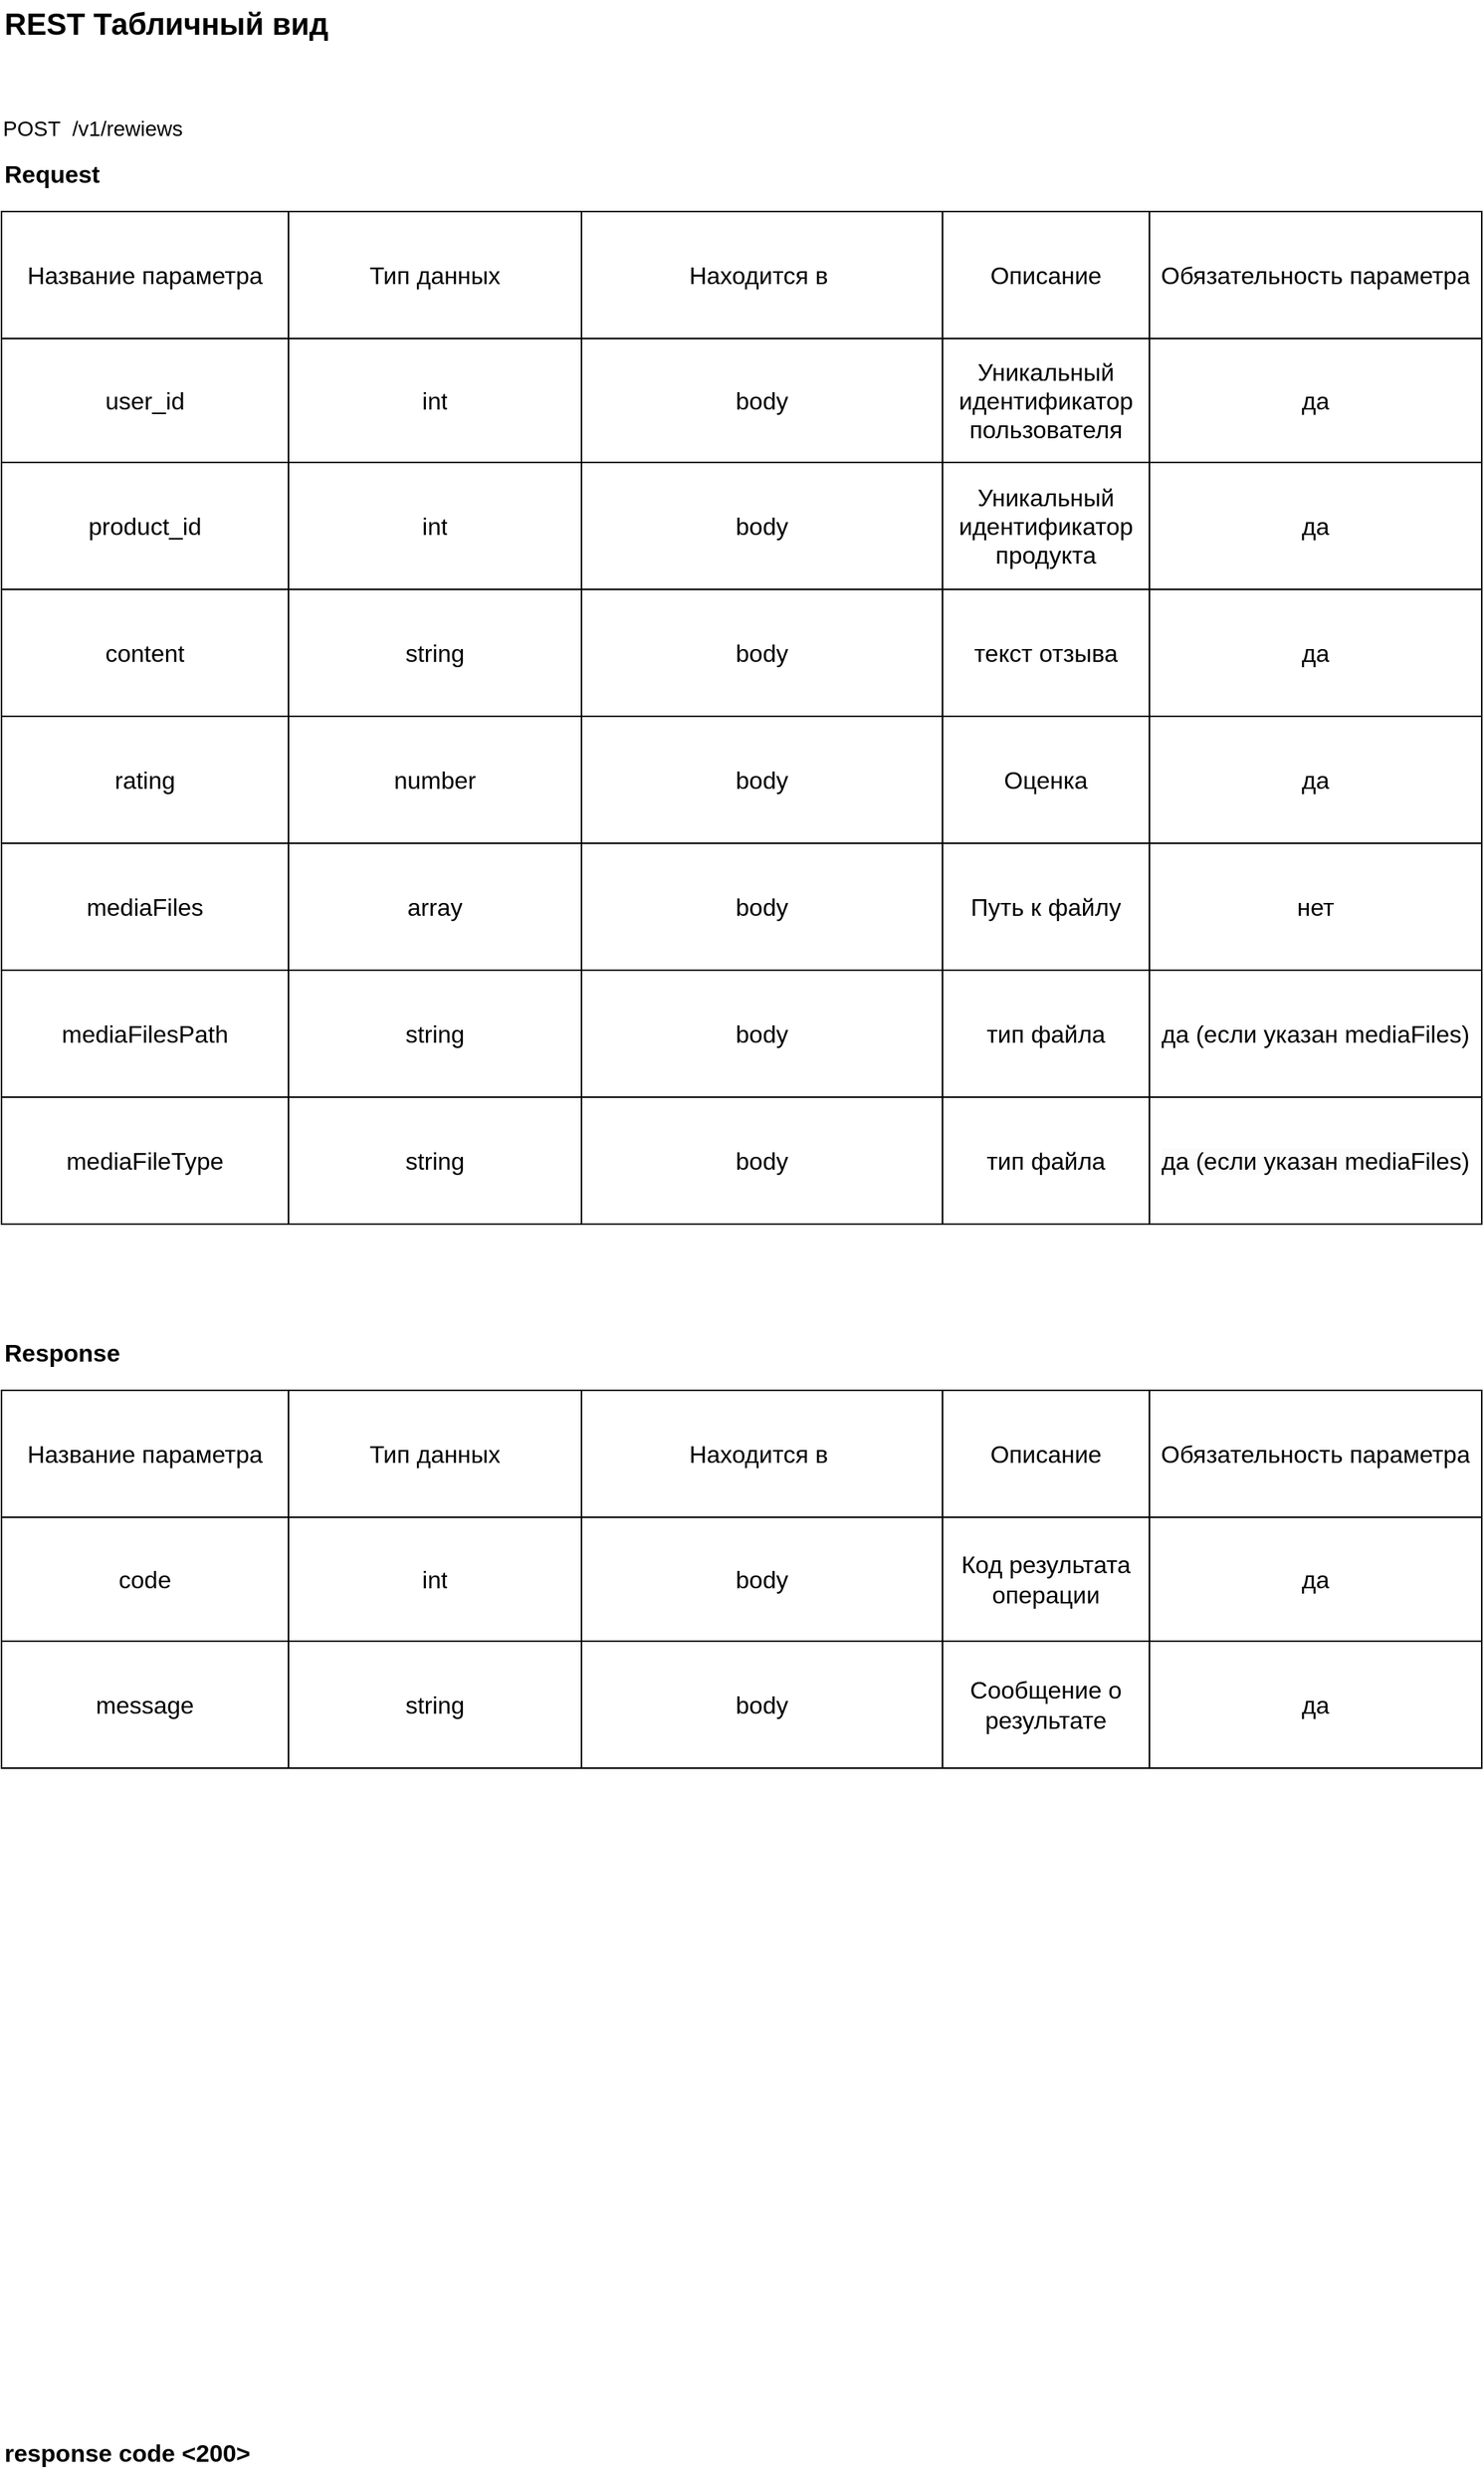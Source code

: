 <mxfile version="26.0.6">
  <diagram name="Страница — 1" id="tNNLRbdRU1-yw3U8HABj">
    <mxGraphModel dx="940" dy="615" grid="1" gridSize="10" guides="1" tooltips="1" connect="1" arrows="1" fold="1" page="1" pageScale="1" pageWidth="827" pageHeight="1169" math="0" shadow="0">
      <root>
        <mxCell id="0" />
        <mxCell id="1" parent="0" />
        <mxCell id="pe7p5TZE8axGEIk3h3hU-14" value="" style="shape=table;startSize=0;container=1;collapsible=0;childLayout=tableLayout;fontSize=16;" parent="1" vertex="1">
          <mxGeometry x="121" y="220" width="980" height="670" as="geometry" />
        </mxCell>
        <mxCell id="pe7p5TZE8axGEIk3h3hU-33" style="shape=tableRow;horizontal=0;startSize=0;swimlaneHead=0;swimlaneBody=0;strokeColor=inherit;top=0;left=0;bottom=0;right=0;collapsible=0;dropTarget=0;fillColor=none;points=[[0,0.5],[1,0.5]];portConstraint=eastwest;fontSize=16;" parent="pe7p5TZE8axGEIk3h3hU-14" vertex="1">
          <mxGeometry width="980" height="84" as="geometry" />
        </mxCell>
        <mxCell id="pe7p5TZE8axGEIk3h3hU-34" value="Название параметра" style="shape=partialRectangle;html=1;whiteSpace=wrap;connectable=0;strokeColor=inherit;overflow=hidden;fillColor=none;top=0;left=0;bottom=0;right=0;pointerEvents=1;fontSize=16;" parent="pe7p5TZE8axGEIk3h3hU-33" vertex="1">
          <mxGeometry width="190" height="84" as="geometry">
            <mxRectangle width="190" height="84" as="alternateBounds" />
          </mxGeometry>
        </mxCell>
        <mxCell id="pe7p5TZE8axGEIk3h3hU-35" value="Тип данных" style="shape=partialRectangle;html=1;whiteSpace=wrap;connectable=0;strokeColor=inherit;overflow=hidden;fillColor=none;top=0;left=0;bottom=0;right=0;pointerEvents=1;fontSize=16;" parent="pe7p5TZE8axGEIk3h3hU-33" vertex="1">
          <mxGeometry x="190" width="194" height="84" as="geometry">
            <mxRectangle width="194" height="84" as="alternateBounds" />
          </mxGeometry>
        </mxCell>
        <mxCell id="pe7p5TZE8axGEIk3h3hU-36" value="Находится в&amp;nbsp;" style="shape=partialRectangle;html=1;whiteSpace=wrap;connectable=0;strokeColor=inherit;overflow=hidden;fillColor=none;top=0;left=0;bottom=0;right=0;pointerEvents=1;fontSize=16;" parent="pe7p5TZE8axGEIk3h3hU-33" vertex="1">
          <mxGeometry x="384" width="239" height="84" as="geometry">
            <mxRectangle width="239" height="84" as="alternateBounds" />
          </mxGeometry>
        </mxCell>
        <mxCell id="pe7p5TZE8axGEIk3h3hU-37" value="Описание" style="shape=partialRectangle;html=1;whiteSpace=wrap;connectable=0;strokeColor=inherit;overflow=hidden;fillColor=none;top=0;left=0;bottom=0;right=0;pointerEvents=1;fontSize=16;" parent="pe7p5TZE8axGEIk3h3hU-33" vertex="1">
          <mxGeometry x="623" width="137" height="84" as="geometry">
            <mxRectangle width="137" height="84" as="alternateBounds" />
          </mxGeometry>
        </mxCell>
        <mxCell id="pe7p5TZE8axGEIk3h3hU-38" value="Обязательность параметра" style="shape=partialRectangle;html=1;whiteSpace=wrap;connectable=0;strokeColor=inherit;overflow=hidden;fillColor=none;top=0;left=0;bottom=0;right=0;pointerEvents=1;fontSize=16;" parent="pe7p5TZE8axGEIk3h3hU-33" vertex="1">
          <mxGeometry x="760" width="220" height="84" as="geometry">
            <mxRectangle width="220" height="84" as="alternateBounds" />
          </mxGeometry>
        </mxCell>
        <mxCell id="pe7p5TZE8axGEIk3h3hU-15" value="" style="shape=tableRow;horizontal=0;startSize=0;swimlaneHead=0;swimlaneBody=0;strokeColor=inherit;top=0;left=0;bottom=0;right=0;collapsible=0;dropTarget=0;fillColor=none;points=[[0,0.5],[1,0.5]];portConstraint=eastwest;fontSize=16;" parent="pe7p5TZE8axGEIk3h3hU-14" vertex="1">
          <mxGeometry y="84" width="980" height="82" as="geometry" />
        </mxCell>
        <mxCell id="pe7p5TZE8axGEIk3h3hU-16" value="user_id" style="shape=partialRectangle;html=1;whiteSpace=wrap;connectable=0;strokeColor=inherit;overflow=hidden;fillColor=none;top=0;left=0;bottom=0;right=0;pointerEvents=1;fontSize=16;" parent="pe7p5TZE8axGEIk3h3hU-15" vertex="1">
          <mxGeometry width="190" height="82" as="geometry">
            <mxRectangle width="190" height="82" as="alternateBounds" />
          </mxGeometry>
        </mxCell>
        <mxCell id="pe7p5TZE8axGEIk3h3hU-17" value="int" style="shape=partialRectangle;html=1;whiteSpace=wrap;connectable=0;strokeColor=inherit;overflow=hidden;fillColor=none;top=0;left=0;bottom=0;right=0;pointerEvents=1;fontSize=16;" parent="pe7p5TZE8axGEIk3h3hU-15" vertex="1">
          <mxGeometry x="190" width="194" height="82" as="geometry">
            <mxRectangle width="194" height="82" as="alternateBounds" />
          </mxGeometry>
        </mxCell>
        <mxCell id="pe7p5TZE8axGEIk3h3hU-18" value="body" style="shape=partialRectangle;html=1;whiteSpace=wrap;connectable=0;strokeColor=inherit;overflow=hidden;fillColor=none;top=0;left=0;bottom=0;right=0;pointerEvents=1;fontSize=16;" parent="pe7p5TZE8axGEIk3h3hU-15" vertex="1">
          <mxGeometry x="384" width="239" height="82" as="geometry">
            <mxRectangle width="239" height="82" as="alternateBounds" />
          </mxGeometry>
        </mxCell>
        <mxCell id="pe7p5TZE8axGEIk3h3hU-27" value="Уникальный идентификатор пользователя" style="shape=partialRectangle;html=1;whiteSpace=wrap;connectable=0;strokeColor=inherit;overflow=hidden;fillColor=none;top=0;left=0;bottom=0;right=0;pointerEvents=1;fontSize=16;" parent="pe7p5TZE8axGEIk3h3hU-15" vertex="1">
          <mxGeometry x="623" width="137" height="82" as="geometry">
            <mxRectangle width="137" height="82" as="alternateBounds" />
          </mxGeometry>
        </mxCell>
        <mxCell id="pe7p5TZE8axGEIk3h3hU-30" value="да" style="shape=partialRectangle;html=1;whiteSpace=wrap;connectable=0;strokeColor=inherit;overflow=hidden;fillColor=none;top=0;left=0;bottom=0;right=0;pointerEvents=1;fontSize=16;" parent="pe7p5TZE8axGEIk3h3hU-15" vertex="1">
          <mxGeometry x="760" width="220" height="82" as="geometry">
            <mxRectangle width="220" height="82" as="alternateBounds" />
          </mxGeometry>
        </mxCell>
        <mxCell id="pe7p5TZE8axGEIk3h3hU-19" value="" style="shape=tableRow;horizontal=0;startSize=0;swimlaneHead=0;swimlaneBody=0;strokeColor=inherit;top=0;left=0;bottom=0;right=0;collapsible=0;dropTarget=0;fillColor=none;points=[[0,0.5],[1,0.5]];portConstraint=eastwest;fontSize=16;" parent="pe7p5TZE8axGEIk3h3hU-14" vertex="1">
          <mxGeometry y="166" width="980" height="84" as="geometry" />
        </mxCell>
        <mxCell id="pe7p5TZE8axGEIk3h3hU-20" value="product_id" style="shape=partialRectangle;html=1;whiteSpace=wrap;connectable=0;strokeColor=inherit;overflow=hidden;fillColor=none;top=0;left=0;bottom=0;right=0;pointerEvents=1;fontSize=16;" parent="pe7p5TZE8axGEIk3h3hU-19" vertex="1">
          <mxGeometry width="190" height="84" as="geometry">
            <mxRectangle width="190" height="84" as="alternateBounds" />
          </mxGeometry>
        </mxCell>
        <mxCell id="pe7p5TZE8axGEIk3h3hU-21" value="int" style="shape=partialRectangle;html=1;whiteSpace=wrap;connectable=0;strokeColor=inherit;overflow=hidden;fillColor=none;top=0;left=0;bottom=0;right=0;pointerEvents=1;fontSize=16;" parent="pe7p5TZE8axGEIk3h3hU-19" vertex="1">
          <mxGeometry x="190" width="194" height="84" as="geometry">
            <mxRectangle width="194" height="84" as="alternateBounds" />
          </mxGeometry>
        </mxCell>
        <mxCell id="pe7p5TZE8axGEIk3h3hU-22" value="body" style="shape=partialRectangle;html=1;whiteSpace=wrap;connectable=0;strokeColor=inherit;overflow=hidden;fillColor=none;top=0;left=0;bottom=0;right=0;pointerEvents=1;fontSize=16;" parent="pe7p5TZE8axGEIk3h3hU-19" vertex="1">
          <mxGeometry x="384" width="239" height="84" as="geometry">
            <mxRectangle width="239" height="84" as="alternateBounds" />
          </mxGeometry>
        </mxCell>
        <mxCell id="pe7p5TZE8axGEIk3h3hU-28" value="Уникальный идентификатор продукта" style="shape=partialRectangle;html=1;whiteSpace=wrap;connectable=0;strokeColor=inherit;overflow=hidden;fillColor=none;top=0;left=0;bottom=0;right=0;pointerEvents=1;fontSize=16;" parent="pe7p5TZE8axGEIk3h3hU-19" vertex="1">
          <mxGeometry x="623" width="137" height="84" as="geometry">
            <mxRectangle width="137" height="84" as="alternateBounds" />
          </mxGeometry>
        </mxCell>
        <mxCell id="pe7p5TZE8axGEIk3h3hU-31" value="да" style="shape=partialRectangle;html=1;whiteSpace=wrap;connectable=0;strokeColor=inherit;overflow=hidden;fillColor=none;top=0;left=0;bottom=0;right=0;pointerEvents=1;fontSize=16;" parent="pe7p5TZE8axGEIk3h3hU-19" vertex="1">
          <mxGeometry x="760" width="220" height="84" as="geometry">
            <mxRectangle width="220" height="84" as="alternateBounds" />
          </mxGeometry>
        </mxCell>
        <mxCell id="qSybBve95-akzAbkO1D9-1" style="shape=tableRow;horizontal=0;startSize=0;swimlaneHead=0;swimlaneBody=0;strokeColor=inherit;top=0;left=0;bottom=0;right=0;collapsible=0;dropTarget=0;fillColor=none;points=[[0,0.5],[1,0.5]];portConstraint=eastwest;fontSize=16;" parent="pe7p5TZE8axGEIk3h3hU-14" vertex="1">
          <mxGeometry y="250" width="980" height="84" as="geometry" />
        </mxCell>
        <mxCell id="qSybBve95-akzAbkO1D9-2" value="content" style="shape=partialRectangle;html=1;whiteSpace=wrap;connectable=0;strokeColor=inherit;overflow=hidden;fillColor=none;top=0;left=0;bottom=0;right=0;pointerEvents=1;fontSize=16;" parent="qSybBve95-akzAbkO1D9-1" vertex="1">
          <mxGeometry width="190" height="84" as="geometry">
            <mxRectangle width="190" height="84" as="alternateBounds" />
          </mxGeometry>
        </mxCell>
        <mxCell id="qSybBve95-akzAbkO1D9-3" value="string" style="shape=partialRectangle;html=1;whiteSpace=wrap;connectable=0;strokeColor=inherit;overflow=hidden;fillColor=none;top=0;left=0;bottom=0;right=0;pointerEvents=1;fontSize=16;" parent="qSybBve95-akzAbkO1D9-1" vertex="1">
          <mxGeometry x="190" width="194" height="84" as="geometry">
            <mxRectangle width="194" height="84" as="alternateBounds" />
          </mxGeometry>
        </mxCell>
        <mxCell id="qSybBve95-akzAbkO1D9-4" value="body" style="shape=partialRectangle;html=1;whiteSpace=wrap;connectable=0;strokeColor=inherit;overflow=hidden;fillColor=none;top=0;left=0;bottom=0;right=0;pointerEvents=1;fontSize=16;" parent="qSybBve95-akzAbkO1D9-1" vertex="1">
          <mxGeometry x="384" width="239" height="84" as="geometry">
            <mxRectangle width="239" height="84" as="alternateBounds" />
          </mxGeometry>
        </mxCell>
        <mxCell id="qSybBve95-akzAbkO1D9-5" value="текст отзыва" style="shape=partialRectangle;html=1;whiteSpace=wrap;connectable=0;strokeColor=inherit;overflow=hidden;fillColor=none;top=0;left=0;bottom=0;right=0;pointerEvents=1;fontSize=16;" parent="qSybBve95-akzAbkO1D9-1" vertex="1">
          <mxGeometry x="623" width="137" height="84" as="geometry">
            <mxRectangle width="137" height="84" as="alternateBounds" />
          </mxGeometry>
        </mxCell>
        <mxCell id="qSybBve95-akzAbkO1D9-6" value="да" style="shape=partialRectangle;html=1;whiteSpace=wrap;connectable=0;strokeColor=inherit;overflow=hidden;fillColor=none;top=0;left=0;bottom=0;right=0;pointerEvents=1;fontSize=16;" parent="qSybBve95-akzAbkO1D9-1" vertex="1">
          <mxGeometry x="760" width="220" height="84" as="geometry">
            <mxRectangle width="220" height="84" as="alternateBounds" />
          </mxGeometry>
        </mxCell>
        <mxCell id="qSybBve95-akzAbkO1D9-7" style="shape=tableRow;horizontal=0;startSize=0;swimlaneHead=0;swimlaneBody=0;strokeColor=inherit;top=0;left=0;bottom=0;right=0;collapsible=0;dropTarget=0;fillColor=none;points=[[0,0.5],[1,0.5]];portConstraint=eastwest;fontSize=16;" parent="pe7p5TZE8axGEIk3h3hU-14" vertex="1">
          <mxGeometry y="334" width="980" height="84" as="geometry" />
        </mxCell>
        <mxCell id="qSybBve95-akzAbkO1D9-8" value="rating" style="shape=partialRectangle;html=1;whiteSpace=wrap;connectable=0;strokeColor=inherit;overflow=hidden;fillColor=none;top=0;left=0;bottom=0;right=0;pointerEvents=1;fontSize=16;" parent="qSybBve95-akzAbkO1D9-7" vertex="1">
          <mxGeometry width="190" height="84" as="geometry">
            <mxRectangle width="190" height="84" as="alternateBounds" />
          </mxGeometry>
        </mxCell>
        <mxCell id="qSybBve95-akzAbkO1D9-9" value="number" style="shape=partialRectangle;html=1;whiteSpace=wrap;connectable=0;strokeColor=inherit;overflow=hidden;fillColor=none;top=0;left=0;bottom=0;right=0;pointerEvents=1;fontSize=16;" parent="qSybBve95-akzAbkO1D9-7" vertex="1">
          <mxGeometry x="190" width="194" height="84" as="geometry">
            <mxRectangle width="194" height="84" as="alternateBounds" />
          </mxGeometry>
        </mxCell>
        <mxCell id="qSybBve95-akzAbkO1D9-10" value="body" style="shape=partialRectangle;html=1;whiteSpace=wrap;connectable=0;strokeColor=inherit;overflow=hidden;fillColor=none;top=0;left=0;bottom=0;right=0;pointerEvents=1;fontSize=16;" parent="qSybBve95-akzAbkO1D9-7" vertex="1">
          <mxGeometry x="384" width="239" height="84" as="geometry">
            <mxRectangle width="239" height="84" as="alternateBounds" />
          </mxGeometry>
        </mxCell>
        <mxCell id="qSybBve95-akzAbkO1D9-11" value="Оценка" style="shape=partialRectangle;html=1;whiteSpace=wrap;connectable=0;strokeColor=inherit;overflow=hidden;fillColor=none;top=0;left=0;bottom=0;right=0;pointerEvents=1;fontSize=16;" parent="qSybBve95-akzAbkO1D9-7" vertex="1">
          <mxGeometry x="623" width="137" height="84" as="geometry">
            <mxRectangle width="137" height="84" as="alternateBounds" />
          </mxGeometry>
        </mxCell>
        <mxCell id="qSybBve95-akzAbkO1D9-12" value="да" style="shape=partialRectangle;html=1;whiteSpace=wrap;connectable=0;strokeColor=inherit;overflow=hidden;fillColor=none;top=0;left=0;bottom=0;right=0;pointerEvents=1;fontSize=16;" parent="qSybBve95-akzAbkO1D9-7" vertex="1">
          <mxGeometry x="760" width="220" height="84" as="geometry">
            <mxRectangle width="220" height="84" as="alternateBounds" />
          </mxGeometry>
        </mxCell>
        <mxCell id="qSybBve95-akzAbkO1D9-13" style="shape=tableRow;horizontal=0;startSize=0;swimlaneHead=0;swimlaneBody=0;strokeColor=inherit;top=0;left=0;bottom=0;right=0;collapsible=0;dropTarget=0;fillColor=none;points=[[0,0.5],[1,0.5]];portConstraint=eastwest;fontSize=16;" parent="pe7p5TZE8axGEIk3h3hU-14" vertex="1">
          <mxGeometry y="418" width="980" height="84" as="geometry" />
        </mxCell>
        <mxCell id="qSybBve95-akzAbkO1D9-14" value="mediaFiles" style="shape=partialRectangle;html=1;whiteSpace=wrap;connectable=0;strokeColor=inherit;overflow=hidden;fillColor=none;top=0;left=0;bottom=0;right=0;pointerEvents=1;fontSize=16;" parent="qSybBve95-akzAbkO1D9-13" vertex="1">
          <mxGeometry width="190" height="84" as="geometry">
            <mxRectangle width="190" height="84" as="alternateBounds" />
          </mxGeometry>
        </mxCell>
        <mxCell id="qSybBve95-akzAbkO1D9-15" value="array" style="shape=partialRectangle;html=1;whiteSpace=wrap;connectable=0;strokeColor=inherit;overflow=hidden;fillColor=none;top=0;left=0;bottom=0;right=0;pointerEvents=1;fontSize=16;" parent="qSybBve95-akzAbkO1D9-13" vertex="1">
          <mxGeometry x="190" width="194" height="84" as="geometry">
            <mxRectangle width="194" height="84" as="alternateBounds" />
          </mxGeometry>
        </mxCell>
        <mxCell id="qSybBve95-akzAbkO1D9-16" value="body" style="shape=partialRectangle;html=1;whiteSpace=wrap;connectable=0;strokeColor=inherit;overflow=hidden;fillColor=none;top=0;left=0;bottom=0;right=0;pointerEvents=1;fontSize=16;" parent="qSybBve95-akzAbkO1D9-13" vertex="1">
          <mxGeometry x="384" width="239" height="84" as="geometry">
            <mxRectangle width="239" height="84" as="alternateBounds" />
          </mxGeometry>
        </mxCell>
        <mxCell id="qSybBve95-akzAbkO1D9-17" value="Путь к файлу" style="shape=partialRectangle;html=1;whiteSpace=wrap;connectable=0;strokeColor=inherit;overflow=hidden;fillColor=none;top=0;left=0;bottom=0;right=0;pointerEvents=1;fontSize=16;" parent="qSybBve95-akzAbkO1D9-13" vertex="1">
          <mxGeometry x="623" width="137" height="84" as="geometry">
            <mxRectangle width="137" height="84" as="alternateBounds" />
          </mxGeometry>
        </mxCell>
        <mxCell id="qSybBve95-akzAbkO1D9-18" value="нет" style="shape=partialRectangle;html=1;whiteSpace=wrap;connectable=0;strokeColor=inherit;overflow=hidden;fillColor=none;top=0;left=0;bottom=0;right=0;pointerEvents=1;fontSize=16;" parent="qSybBve95-akzAbkO1D9-13" vertex="1">
          <mxGeometry x="760" width="220" height="84" as="geometry">
            <mxRectangle width="220" height="84" as="alternateBounds" />
          </mxGeometry>
        </mxCell>
        <mxCell id="qSybBve95-akzAbkO1D9-19" style="shape=tableRow;horizontal=0;startSize=0;swimlaneHead=0;swimlaneBody=0;strokeColor=inherit;top=0;left=0;bottom=0;right=0;collapsible=0;dropTarget=0;fillColor=none;points=[[0,0.5],[1,0.5]];portConstraint=eastwest;fontSize=16;" parent="pe7p5TZE8axGEIk3h3hU-14" vertex="1">
          <mxGeometry y="502" width="980" height="84" as="geometry" />
        </mxCell>
        <mxCell id="qSybBve95-akzAbkO1D9-20" value="mediaFilesPath" style="shape=partialRectangle;html=1;whiteSpace=wrap;connectable=0;strokeColor=inherit;overflow=hidden;fillColor=none;top=0;left=0;bottom=0;right=0;pointerEvents=1;fontSize=16;" parent="qSybBve95-akzAbkO1D9-19" vertex="1">
          <mxGeometry width="190" height="84" as="geometry">
            <mxRectangle width="190" height="84" as="alternateBounds" />
          </mxGeometry>
        </mxCell>
        <mxCell id="qSybBve95-akzAbkO1D9-21" value="string" style="shape=partialRectangle;html=1;whiteSpace=wrap;connectable=0;strokeColor=inherit;overflow=hidden;fillColor=none;top=0;left=0;bottom=0;right=0;pointerEvents=1;fontSize=16;" parent="qSybBve95-akzAbkO1D9-19" vertex="1">
          <mxGeometry x="190" width="194" height="84" as="geometry">
            <mxRectangle width="194" height="84" as="alternateBounds" />
          </mxGeometry>
        </mxCell>
        <mxCell id="qSybBve95-akzAbkO1D9-22" value="body" style="shape=partialRectangle;html=1;whiteSpace=wrap;connectable=0;strokeColor=inherit;overflow=hidden;fillColor=none;top=0;left=0;bottom=0;right=0;pointerEvents=1;fontSize=16;" parent="qSybBve95-akzAbkO1D9-19" vertex="1">
          <mxGeometry x="384" width="239" height="84" as="geometry">
            <mxRectangle width="239" height="84" as="alternateBounds" />
          </mxGeometry>
        </mxCell>
        <mxCell id="qSybBve95-akzAbkO1D9-23" value="тип файла" style="shape=partialRectangle;html=1;whiteSpace=wrap;connectable=0;strokeColor=inherit;overflow=hidden;fillColor=none;top=0;left=0;bottom=0;right=0;pointerEvents=1;fontSize=16;" parent="qSybBve95-akzAbkO1D9-19" vertex="1">
          <mxGeometry x="623" width="137" height="84" as="geometry">
            <mxRectangle width="137" height="84" as="alternateBounds" />
          </mxGeometry>
        </mxCell>
        <mxCell id="qSybBve95-akzAbkO1D9-24" value="да (если указан mediaFiles)" style="shape=partialRectangle;html=1;whiteSpace=wrap;connectable=0;strokeColor=inherit;overflow=hidden;fillColor=none;top=0;left=0;bottom=0;right=0;pointerEvents=1;fontSize=16;" parent="qSybBve95-akzAbkO1D9-19" vertex="1">
          <mxGeometry x="760" width="220" height="84" as="geometry">
            <mxRectangle width="220" height="84" as="alternateBounds" />
          </mxGeometry>
        </mxCell>
        <mxCell id="qSybBve95-akzAbkO1D9-25" style="shape=tableRow;horizontal=0;startSize=0;swimlaneHead=0;swimlaneBody=0;strokeColor=inherit;top=0;left=0;bottom=0;right=0;collapsible=0;dropTarget=0;fillColor=none;points=[[0,0.5],[1,0.5]];portConstraint=eastwest;fontSize=16;" parent="pe7p5TZE8axGEIk3h3hU-14" vertex="1">
          <mxGeometry y="586" width="980" height="84" as="geometry" />
        </mxCell>
        <mxCell id="qSybBve95-akzAbkO1D9-26" value="mediaFileType" style="shape=partialRectangle;html=1;whiteSpace=wrap;connectable=0;strokeColor=inherit;overflow=hidden;fillColor=none;top=0;left=0;bottom=0;right=0;pointerEvents=1;fontSize=16;" parent="qSybBve95-akzAbkO1D9-25" vertex="1">
          <mxGeometry width="190" height="84" as="geometry">
            <mxRectangle width="190" height="84" as="alternateBounds" />
          </mxGeometry>
        </mxCell>
        <mxCell id="qSybBve95-akzAbkO1D9-27" value="string" style="shape=partialRectangle;html=1;whiteSpace=wrap;connectable=0;strokeColor=inherit;overflow=hidden;fillColor=none;top=0;left=0;bottom=0;right=0;pointerEvents=1;fontSize=16;" parent="qSybBve95-akzAbkO1D9-25" vertex="1">
          <mxGeometry x="190" width="194" height="84" as="geometry">
            <mxRectangle width="194" height="84" as="alternateBounds" />
          </mxGeometry>
        </mxCell>
        <mxCell id="qSybBve95-akzAbkO1D9-28" value="body" style="shape=partialRectangle;html=1;whiteSpace=wrap;connectable=0;strokeColor=inherit;overflow=hidden;fillColor=none;top=0;left=0;bottom=0;right=0;pointerEvents=1;fontSize=16;" parent="qSybBve95-akzAbkO1D9-25" vertex="1">
          <mxGeometry x="384" width="239" height="84" as="geometry">
            <mxRectangle width="239" height="84" as="alternateBounds" />
          </mxGeometry>
        </mxCell>
        <mxCell id="qSybBve95-akzAbkO1D9-29" value="тип файла" style="shape=partialRectangle;html=1;whiteSpace=wrap;connectable=0;strokeColor=inherit;overflow=hidden;fillColor=none;top=0;left=0;bottom=0;right=0;pointerEvents=1;fontSize=16;" parent="qSybBve95-akzAbkO1D9-25" vertex="1">
          <mxGeometry x="623" width="137" height="84" as="geometry">
            <mxRectangle width="137" height="84" as="alternateBounds" />
          </mxGeometry>
        </mxCell>
        <mxCell id="qSybBve95-akzAbkO1D9-30" value="&lt;span style=&quot;color: rgb(0, 0, 0); font-family: Helvetica; font-size: 16px; font-style: normal; font-variant-ligatures: normal; font-variant-caps: normal; font-weight: 400; letter-spacing: normal; orphans: 2; text-align: center; text-indent: 0px; text-transform: none; widows: 2; word-spacing: 0px; -webkit-text-stroke-width: 0px; white-space: normal; background-color: rgb(251, 251, 251); text-decoration-thickness: initial; text-decoration-style: initial; text-decoration-color: initial; display: inline !important; float: none;&quot;&gt;да (если указан mediaFiles)&lt;/span&gt;" style="shape=partialRectangle;html=1;whiteSpace=wrap;connectable=0;strokeColor=inherit;overflow=hidden;fillColor=none;top=0;left=0;bottom=0;right=0;pointerEvents=1;fontSize=16;" parent="qSybBve95-akzAbkO1D9-25" vertex="1">
          <mxGeometry x="760" width="220" height="84" as="geometry">
            <mxRectangle width="220" height="84" as="alternateBounds" />
          </mxGeometry>
        </mxCell>
        <mxCell id="pe7p5TZE8axGEIk3h3hU-102" value="&lt;font style=&quot;font-size: 14px;&quot;&gt;POST&amp;nbsp; /v1/rewiews&lt;/font&gt;" style="text;html=1;align=left;verticalAlign=middle;whiteSpace=wrap;rounded=0;" parent="1" vertex="1">
          <mxGeometry x="120" y="150" width="260" height="30" as="geometry" />
        </mxCell>
        <mxCell id="qSybBve95-akzAbkO1D9-31" value="" style="shape=table;startSize=0;container=1;collapsible=0;childLayout=tableLayout;fontSize=16;" parent="1" vertex="1">
          <mxGeometry x="121" y="1000" width="980" height="250" as="geometry" />
        </mxCell>
        <mxCell id="qSybBve95-akzAbkO1D9-32" style="shape=tableRow;horizontal=0;startSize=0;swimlaneHead=0;swimlaneBody=0;strokeColor=inherit;top=0;left=0;bottom=0;right=0;collapsible=0;dropTarget=0;fillColor=none;points=[[0,0.5],[1,0.5]];portConstraint=eastwest;fontSize=16;" parent="qSybBve95-akzAbkO1D9-31" vertex="1">
          <mxGeometry width="980" height="84" as="geometry" />
        </mxCell>
        <mxCell id="qSybBve95-akzAbkO1D9-33" value="Название параметра" style="shape=partialRectangle;html=1;whiteSpace=wrap;connectable=0;strokeColor=inherit;overflow=hidden;fillColor=none;top=0;left=0;bottom=0;right=0;pointerEvents=1;fontSize=16;" parent="qSybBve95-akzAbkO1D9-32" vertex="1">
          <mxGeometry width="190" height="84" as="geometry">
            <mxRectangle width="190" height="84" as="alternateBounds" />
          </mxGeometry>
        </mxCell>
        <mxCell id="qSybBve95-akzAbkO1D9-34" value="Тип данных" style="shape=partialRectangle;html=1;whiteSpace=wrap;connectable=0;strokeColor=inherit;overflow=hidden;fillColor=none;top=0;left=0;bottom=0;right=0;pointerEvents=1;fontSize=16;" parent="qSybBve95-akzAbkO1D9-32" vertex="1">
          <mxGeometry x="190" width="194" height="84" as="geometry">
            <mxRectangle width="194" height="84" as="alternateBounds" />
          </mxGeometry>
        </mxCell>
        <mxCell id="qSybBve95-akzAbkO1D9-35" value="Находится в&amp;nbsp;" style="shape=partialRectangle;html=1;whiteSpace=wrap;connectable=0;strokeColor=inherit;overflow=hidden;fillColor=none;top=0;left=0;bottom=0;right=0;pointerEvents=1;fontSize=16;" parent="qSybBve95-akzAbkO1D9-32" vertex="1">
          <mxGeometry x="384" width="239" height="84" as="geometry">
            <mxRectangle width="239" height="84" as="alternateBounds" />
          </mxGeometry>
        </mxCell>
        <mxCell id="qSybBve95-akzAbkO1D9-36" value="Описание" style="shape=partialRectangle;html=1;whiteSpace=wrap;connectable=0;strokeColor=inherit;overflow=hidden;fillColor=none;top=0;left=0;bottom=0;right=0;pointerEvents=1;fontSize=16;" parent="qSybBve95-akzAbkO1D9-32" vertex="1">
          <mxGeometry x="623" width="137" height="84" as="geometry">
            <mxRectangle width="137" height="84" as="alternateBounds" />
          </mxGeometry>
        </mxCell>
        <mxCell id="qSybBve95-akzAbkO1D9-37" value="Обязательность параметра" style="shape=partialRectangle;html=1;whiteSpace=wrap;connectable=0;strokeColor=inherit;overflow=hidden;fillColor=none;top=0;left=0;bottom=0;right=0;pointerEvents=1;fontSize=16;" parent="qSybBve95-akzAbkO1D9-32" vertex="1">
          <mxGeometry x="760" width="220" height="84" as="geometry">
            <mxRectangle width="220" height="84" as="alternateBounds" />
          </mxGeometry>
        </mxCell>
        <mxCell id="qSybBve95-akzAbkO1D9-38" value="" style="shape=tableRow;horizontal=0;startSize=0;swimlaneHead=0;swimlaneBody=0;strokeColor=inherit;top=0;left=0;bottom=0;right=0;collapsible=0;dropTarget=0;fillColor=none;points=[[0,0.5],[1,0.5]];portConstraint=eastwest;fontSize=16;" parent="qSybBve95-akzAbkO1D9-31" vertex="1">
          <mxGeometry y="84" width="980" height="82" as="geometry" />
        </mxCell>
        <mxCell id="qSybBve95-akzAbkO1D9-39" value="code" style="shape=partialRectangle;html=1;whiteSpace=wrap;connectable=0;strokeColor=inherit;overflow=hidden;fillColor=none;top=0;left=0;bottom=0;right=0;pointerEvents=1;fontSize=16;" parent="qSybBve95-akzAbkO1D9-38" vertex="1">
          <mxGeometry width="190" height="82" as="geometry">
            <mxRectangle width="190" height="82" as="alternateBounds" />
          </mxGeometry>
        </mxCell>
        <mxCell id="qSybBve95-akzAbkO1D9-40" value="int" style="shape=partialRectangle;html=1;whiteSpace=wrap;connectable=0;strokeColor=inherit;overflow=hidden;fillColor=none;top=0;left=0;bottom=0;right=0;pointerEvents=1;fontSize=16;" parent="qSybBve95-akzAbkO1D9-38" vertex="1">
          <mxGeometry x="190" width="194" height="82" as="geometry">
            <mxRectangle width="194" height="82" as="alternateBounds" />
          </mxGeometry>
        </mxCell>
        <mxCell id="qSybBve95-akzAbkO1D9-41" value="body" style="shape=partialRectangle;html=1;whiteSpace=wrap;connectable=0;strokeColor=inherit;overflow=hidden;fillColor=none;top=0;left=0;bottom=0;right=0;pointerEvents=1;fontSize=16;" parent="qSybBve95-akzAbkO1D9-38" vertex="1">
          <mxGeometry x="384" width="239" height="82" as="geometry">
            <mxRectangle width="239" height="82" as="alternateBounds" />
          </mxGeometry>
        </mxCell>
        <mxCell id="qSybBve95-akzAbkO1D9-42" value="Код результата операции" style="shape=partialRectangle;html=1;whiteSpace=wrap;connectable=0;strokeColor=inherit;overflow=hidden;fillColor=none;top=0;left=0;bottom=0;right=0;pointerEvents=1;fontSize=16;" parent="qSybBve95-akzAbkO1D9-38" vertex="1">
          <mxGeometry x="623" width="137" height="82" as="geometry">
            <mxRectangle width="137" height="82" as="alternateBounds" />
          </mxGeometry>
        </mxCell>
        <mxCell id="qSybBve95-akzAbkO1D9-43" value="да" style="shape=partialRectangle;html=1;whiteSpace=wrap;connectable=0;strokeColor=inherit;overflow=hidden;fillColor=none;top=0;left=0;bottom=0;right=0;pointerEvents=1;fontSize=16;" parent="qSybBve95-akzAbkO1D9-38" vertex="1">
          <mxGeometry x="760" width="220" height="82" as="geometry">
            <mxRectangle width="220" height="82" as="alternateBounds" />
          </mxGeometry>
        </mxCell>
        <mxCell id="qSybBve95-akzAbkO1D9-44" value="" style="shape=tableRow;horizontal=0;startSize=0;swimlaneHead=0;swimlaneBody=0;strokeColor=inherit;top=0;left=0;bottom=0;right=0;collapsible=0;dropTarget=0;fillColor=none;points=[[0,0.5],[1,0.5]];portConstraint=eastwest;fontSize=16;" parent="qSybBve95-akzAbkO1D9-31" vertex="1">
          <mxGeometry y="166" width="980" height="84" as="geometry" />
        </mxCell>
        <mxCell id="qSybBve95-akzAbkO1D9-45" value="message" style="shape=partialRectangle;html=1;whiteSpace=wrap;connectable=0;strokeColor=inherit;overflow=hidden;fillColor=none;top=0;left=0;bottom=0;right=0;pointerEvents=1;fontSize=16;" parent="qSybBve95-akzAbkO1D9-44" vertex="1">
          <mxGeometry width="190" height="84" as="geometry">
            <mxRectangle width="190" height="84" as="alternateBounds" />
          </mxGeometry>
        </mxCell>
        <mxCell id="qSybBve95-akzAbkO1D9-46" value="string" style="shape=partialRectangle;html=1;whiteSpace=wrap;connectable=0;strokeColor=inherit;overflow=hidden;fillColor=none;top=0;left=0;bottom=0;right=0;pointerEvents=1;fontSize=16;" parent="qSybBve95-akzAbkO1D9-44" vertex="1">
          <mxGeometry x="190" width="194" height="84" as="geometry">
            <mxRectangle width="194" height="84" as="alternateBounds" />
          </mxGeometry>
        </mxCell>
        <mxCell id="qSybBve95-akzAbkO1D9-47" value="body" style="shape=partialRectangle;html=1;whiteSpace=wrap;connectable=0;strokeColor=inherit;overflow=hidden;fillColor=none;top=0;left=0;bottom=0;right=0;pointerEvents=1;fontSize=16;" parent="qSybBve95-akzAbkO1D9-44" vertex="1">
          <mxGeometry x="384" width="239" height="84" as="geometry">
            <mxRectangle width="239" height="84" as="alternateBounds" />
          </mxGeometry>
        </mxCell>
        <mxCell id="qSybBve95-akzAbkO1D9-48" value="Сообщение о результате" style="shape=partialRectangle;html=1;whiteSpace=wrap;connectable=0;strokeColor=inherit;overflow=hidden;fillColor=none;top=0;left=0;bottom=0;right=0;pointerEvents=1;fontSize=16;" parent="qSybBve95-akzAbkO1D9-44" vertex="1">
          <mxGeometry x="623" width="137" height="84" as="geometry">
            <mxRectangle width="137" height="84" as="alternateBounds" />
          </mxGeometry>
        </mxCell>
        <mxCell id="qSybBve95-akzAbkO1D9-49" value="да" style="shape=partialRectangle;html=1;whiteSpace=wrap;connectable=0;strokeColor=inherit;overflow=hidden;fillColor=none;top=0;left=0;bottom=0;right=0;pointerEvents=1;fontSize=16;" parent="qSybBve95-akzAbkO1D9-44" vertex="1">
          <mxGeometry x="760" width="220" height="84" as="geometry">
            <mxRectangle width="220" height="84" as="alternateBounds" />
          </mxGeometry>
        </mxCell>
        <mxCell id="qSybBve95-akzAbkO1D9-80" value="&lt;span style=&quot;font-size: 16px;&quot;&gt;&lt;b&gt;response code &amp;lt;200&amp;gt;&lt;/b&gt;&lt;/span&gt;" style="text;html=1;align=left;verticalAlign=middle;whiteSpace=wrap;rounded=0;" parent="1" vertex="1">
          <mxGeometry x="121" y="1680" width="230" height="46" as="geometry" />
        </mxCell>
        <mxCell id="qSybBve95-akzAbkO1D9-81" value="&lt;font style=&quot;font-size: 16px;&quot;&gt;&lt;b&gt;Response&lt;/b&gt;&lt;/font&gt;" style="text;html=1;align=left;verticalAlign=middle;whiteSpace=wrap;rounded=0;" parent="1" vertex="1">
          <mxGeometry x="121" y="960" width="99" height="30" as="geometry" />
        </mxCell>
        <mxCell id="qSybBve95-akzAbkO1D9-82" value="&lt;font style=&quot;font-size: 16px;&quot;&gt;&lt;b&gt;Request&lt;/b&gt;&lt;/font&gt;" style="text;html=1;align=left;verticalAlign=middle;whiteSpace=wrap;rounded=0;" parent="1" vertex="1">
          <mxGeometry x="121" y="180" width="79" height="30" as="geometry" />
        </mxCell>
        <mxCell id="qSybBve95-akzAbkO1D9-85" value="&lt;span style=&quot;font-size: 20px;&quot;&gt;&lt;b&gt;REST Табличный вид&lt;/b&gt;&lt;/span&gt;" style="text;html=1;align=left;verticalAlign=middle;whiteSpace=wrap;rounded=0;" parent="1" vertex="1">
          <mxGeometry x="121" y="80" width="310" height="30" as="geometry" />
        </mxCell>
      </root>
    </mxGraphModel>
  </diagram>
</mxfile>
